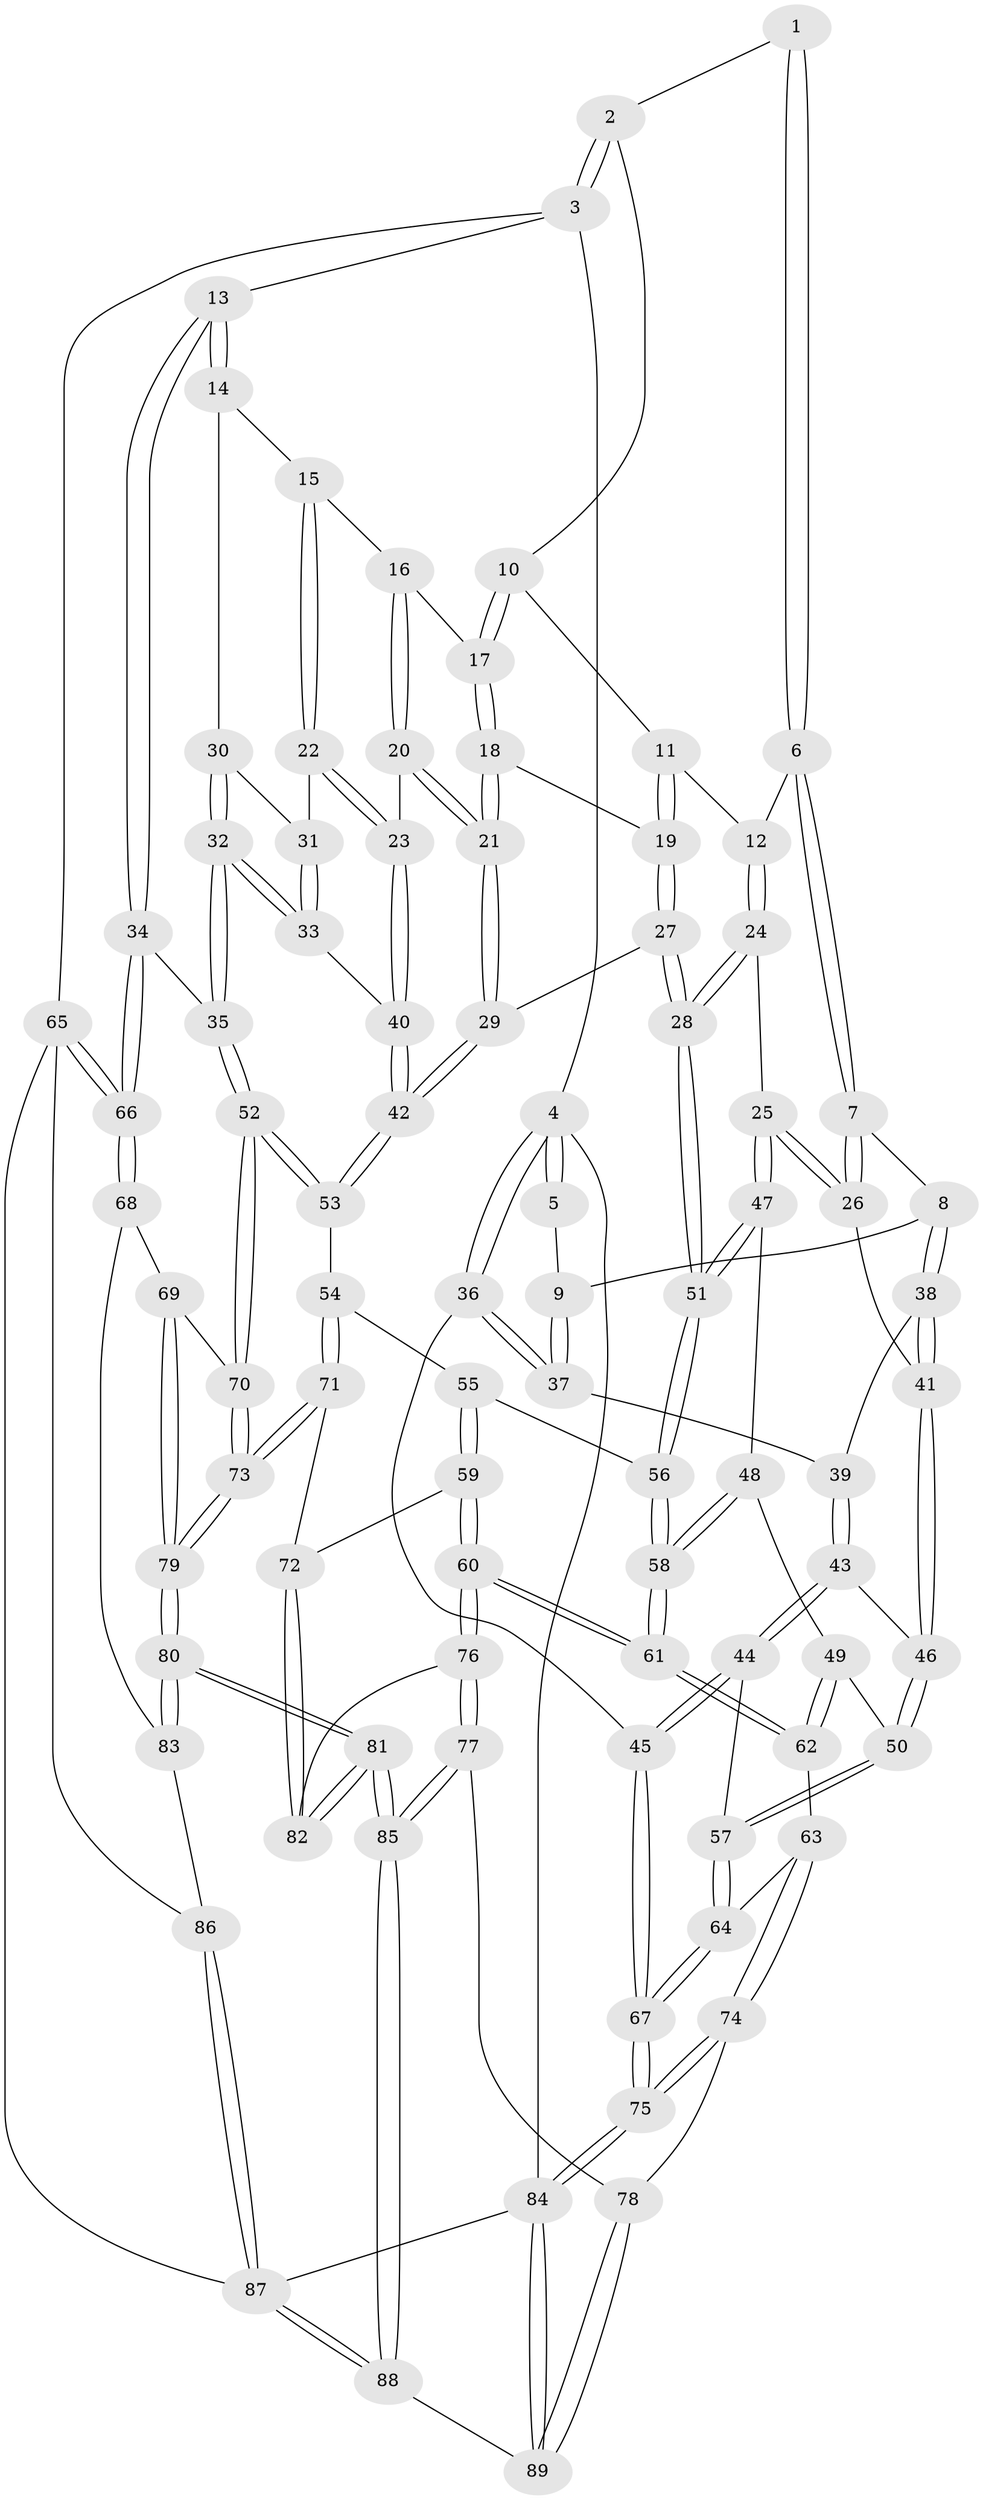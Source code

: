 // Generated by graph-tools (version 1.1) at 2025/11/02/27/25 16:11:53]
// undirected, 89 vertices, 219 edges
graph export_dot {
graph [start="1"]
  node [color=gray90,style=filled];
  1 [pos="+0.28471969862007784+0"];
  2 [pos="+0.7949122458371771+0"];
  3 [pos="+1+0"];
  4 [pos="+0+0"];
  5 [pos="+0.23562223579877517+0"];
  6 [pos="+0.330381266114492+0.06175232323179698"];
  7 [pos="+0.24446105739705823+0.22454623863554002"];
  8 [pos="+0.2120192335822703+0.23311040685107876"];
  9 [pos="+0.021817962643008657+0.2177249872934852"];
  10 [pos="+0.7252921942447694+0.0831779187744674"];
  11 [pos="+0.5334845238610542+0.16216193316519992"];
  12 [pos="+0.4157787711809039+0.13170786826835756"];
  13 [pos="+1+0"];
  14 [pos="+0.917343810212676+0.22143359450542252"];
  15 [pos="+0.7531499915111631+0.14131809193796369"];
  16 [pos="+0.7478736388838266+0.13369864944426785"];
  17 [pos="+0.7315190868448981+0.10528230759203376"];
  18 [pos="+0.646648267910401+0.24741352065271438"];
  19 [pos="+0.554635950471853+0.2241280770342319"];
  20 [pos="+0.6674782170694924+0.3366768722500406"];
  21 [pos="+0.6446074025617846+0.3432444013948734"];
  22 [pos="+0.7776615077362722+0.28959877543704104"];
  23 [pos="+0.7726035000688589+0.32290802509909544"];
  24 [pos="+0.4473165130009111+0.3226400332765748"];
  25 [pos="+0.3016615154678711+0.35095392589585556"];
  26 [pos="+0.28118150137652825+0.32706799416850474"];
  27 [pos="+0.555207729716476+0.35412792316522274"];
  28 [pos="+0.5171326518567909+0.3790354468989822"];
  29 [pos="+0.6393870068466935+0.34775114596056694"];
  30 [pos="+0.9173169333626046+0.22178373780429325"];
  31 [pos="+0.8706560443656169+0.26046396737369687"];
  32 [pos="+0.9692829671813009+0.38412390827981435"];
  33 [pos="+0.8502973202815359+0.36903664220696647"];
  34 [pos="+1+0.4280635622198145"];
  35 [pos="+0.9991015306873194+0.4052613329527077"];
  36 [pos="+0+0.23418083972319148"];
  37 [pos="+0+0.24183498409214255"];
  38 [pos="+0.13345676827673805+0.3438958460330372"];
  39 [pos="+0.06209635573943545+0.34999593481154667"];
  40 [pos="+0.810809952912072+0.37087291151870644"];
  41 [pos="+0.16980792761321015+0.4007633400728245"];
  42 [pos="+0.7371739073333878+0.5523275628336622"];
  43 [pos="+0.06564059281586196+0.41500957619033507"];
  44 [pos="+0.03170239781495771+0.4881849645208864"];
  45 [pos="+0+0.6359106390364415"];
  46 [pos="+0.16575537183366512+0.41698550011124114"];
  47 [pos="+0.3077032770818179+0.3975229453306528"];
  48 [pos="+0.3089674308323168+0.41568658667350644"];
  49 [pos="+0.22626964385383924+0.4808037101679161"];
  50 [pos="+0.1823677642762556+0.46919383505109225"];
  51 [pos="+0.5143054234937469+0.39139920247840704"];
  52 [pos="+0.7995950608949838+0.6125266752499896"];
  53 [pos="+0.7366542218620263+0.5723277365057362"];
  54 [pos="+0.6788234500224238+0.5827495002486545"];
  55 [pos="+0.5201013240374207+0.4452762869299788"];
  56 [pos="+0.5088348806294525+0.42146899223531903"];
  57 [pos="+0.1437046629991486+0.49772111998687846"];
  58 [pos="+0.3751061176597316+0.48353377958237853"];
  59 [pos="+0.44204421920212134+0.6862647356827516"];
  60 [pos="+0.4279266407069259+0.6891777817201509"];
  61 [pos="+0.3559706375430387+0.6548387145993279"];
  62 [pos="+0.28505359626292587+0.6597223599212256"];
  63 [pos="+0.27654514724753926+0.6635790806090087"];
  64 [pos="+0.15571636851816292+0.6039024136346957"];
  65 [pos="+1+0.8950491167456142"];
  66 [pos="+1+0.6835103486915235"];
  67 [pos="+0+0.6360497543780939"];
  68 [pos="+0.8900976315407292+0.6993770904668868"];
  69 [pos="+0.8602022467459316+0.689241929102992"];
  70 [pos="+0.81756682290983+0.6400205665482879"];
  71 [pos="+0.5373717516767255+0.6902990483837965"];
  72 [pos="+0.5244888911224583+0.6900400435382223"];
  73 [pos="+0.6194050277749988+0.8150582531863985"];
  74 [pos="+0.13875547528000692+0.8452262153399721"];
  75 [pos="+0+1"];
  76 [pos="+0.4151025736740306+0.8224380792709512"];
  77 [pos="+0.34742632650172633+0.9084276440892775"];
  78 [pos="+0.3274276907106821+0.9178929050339517"];
  79 [pos="+0.6778948342552672+0.9804158719494611"];
  80 [pos="+0.6774304416583855+0.9855184579697497"];
  81 [pos="+0.6591740304292247+1"];
  82 [pos="+0.5191020849147344+0.9069987039165516"];
  83 [pos="+0.9233887431721214+0.9028653699575634"];
  84 [pos="+0+1"];
  85 [pos="+0.6501937009286602+1"];
  86 [pos="+0.9446280792003685+0.9164490085338997"];
  87 [pos="+0.8944699930597536+1"];
  88 [pos="+0.6523978237172571+1"];
  89 [pos="+0.3050112704022069+1"];
  1 -- 2;
  1 -- 6;
  1 -- 6;
  2 -- 3;
  2 -- 3;
  2 -- 10;
  3 -- 4;
  3 -- 13;
  3 -- 65;
  4 -- 5;
  4 -- 5;
  4 -- 36;
  4 -- 36;
  4 -- 84;
  5 -- 9;
  6 -- 7;
  6 -- 7;
  6 -- 12;
  7 -- 8;
  7 -- 26;
  7 -- 26;
  8 -- 9;
  8 -- 38;
  8 -- 38;
  9 -- 37;
  9 -- 37;
  10 -- 11;
  10 -- 17;
  10 -- 17;
  11 -- 12;
  11 -- 19;
  11 -- 19;
  12 -- 24;
  12 -- 24;
  13 -- 14;
  13 -- 14;
  13 -- 34;
  13 -- 34;
  14 -- 15;
  14 -- 30;
  15 -- 16;
  15 -- 22;
  15 -- 22;
  16 -- 17;
  16 -- 20;
  16 -- 20;
  17 -- 18;
  17 -- 18;
  18 -- 19;
  18 -- 21;
  18 -- 21;
  19 -- 27;
  19 -- 27;
  20 -- 21;
  20 -- 21;
  20 -- 23;
  21 -- 29;
  21 -- 29;
  22 -- 23;
  22 -- 23;
  22 -- 31;
  23 -- 40;
  23 -- 40;
  24 -- 25;
  24 -- 28;
  24 -- 28;
  25 -- 26;
  25 -- 26;
  25 -- 47;
  25 -- 47;
  26 -- 41;
  27 -- 28;
  27 -- 28;
  27 -- 29;
  28 -- 51;
  28 -- 51;
  29 -- 42;
  29 -- 42;
  30 -- 31;
  30 -- 32;
  30 -- 32;
  31 -- 33;
  31 -- 33;
  32 -- 33;
  32 -- 33;
  32 -- 35;
  32 -- 35;
  33 -- 40;
  34 -- 35;
  34 -- 66;
  34 -- 66;
  35 -- 52;
  35 -- 52;
  36 -- 37;
  36 -- 37;
  36 -- 45;
  37 -- 39;
  38 -- 39;
  38 -- 41;
  38 -- 41;
  39 -- 43;
  39 -- 43;
  40 -- 42;
  40 -- 42;
  41 -- 46;
  41 -- 46;
  42 -- 53;
  42 -- 53;
  43 -- 44;
  43 -- 44;
  43 -- 46;
  44 -- 45;
  44 -- 45;
  44 -- 57;
  45 -- 67;
  45 -- 67;
  46 -- 50;
  46 -- 50;
  47 -- 48;
  47 -- 51;
  47 -- 51;
  48 -- 49;
  48 -- 58;
  48 -- 58;
  49 -- 50;
  49 -- 62;
  49 -- 62;
  50 -- 57;
  50 -- 57;
  51 -- 56;
  51 -- 56;
  52 -- 53;
  52 -- 53;
  52 -- 70;
  52 -- 70;
  53 -- 54;
  54 -- 55;
  54 -- 71;
  54 -- 71;
  55 -- 56;
  55 -- 59;
  55 -- 59;
  56 -- 58;
  56 -- 58;
  57 -- 64;
  57 -- 64;
  58 -- 61;
  58 -- 61;
  59 -- 60;
  59 -- 60;
  59 -- 72;
  60 -- 61;
  60 -- 61;
  60 -- 76;
  60 -- 76;
  61 -- 62;
  61 -- 62;
  62 -- 63;
  63 -- 64;
  63 -- 74;
  63 -- 74;
  64 -- 67;
  64 -- 67;
  65 -- 66;
  65 -- 66;
  65 -- 86;
  65 -- 87;
  66 -- 68;
  66 -- 68;
  67 -- 75;
  67 -- 75;
  68 -- 69;
  68 -- 83;
  69 -- 70;
  69 -- 79;
  69 -- 79;
  70 -- 73;
  70 -- 73;
  71 -- 72;
  71 -- 73;
  71 -- 73;
  72 -- 82;
  72 -- 82;
  73 -- 79;
  73 -- 79;
  74 -- 75;
  74 -- 75;
  74 -- 78;
  75 -- 84;
  75 -- 84;
  76 -- 77;
  76 -- 77;
  76 -- 82;
  77 -- 78;
  77 -- 85;
  77 -- 85;
  78 -- 89;
  78 -- 89;
  79 -- 80;
  79 -- 80;
  80 -- 81;
  80 -- 81;
  80 -- 83;
  80 -- 83;
  81 -- 82;
  81 -- 82;
  81 -- 85;
  81 -- 85;
  83 -- 86;
  84 -- 89;
  84 -- 89;
  84 -- 87;
  85 -- 88;
  85 -- 88;
  86 -- 87;
  86 -- 87;
  87 -- 88;
  87 -- 88;
  88 -- 89;
}
